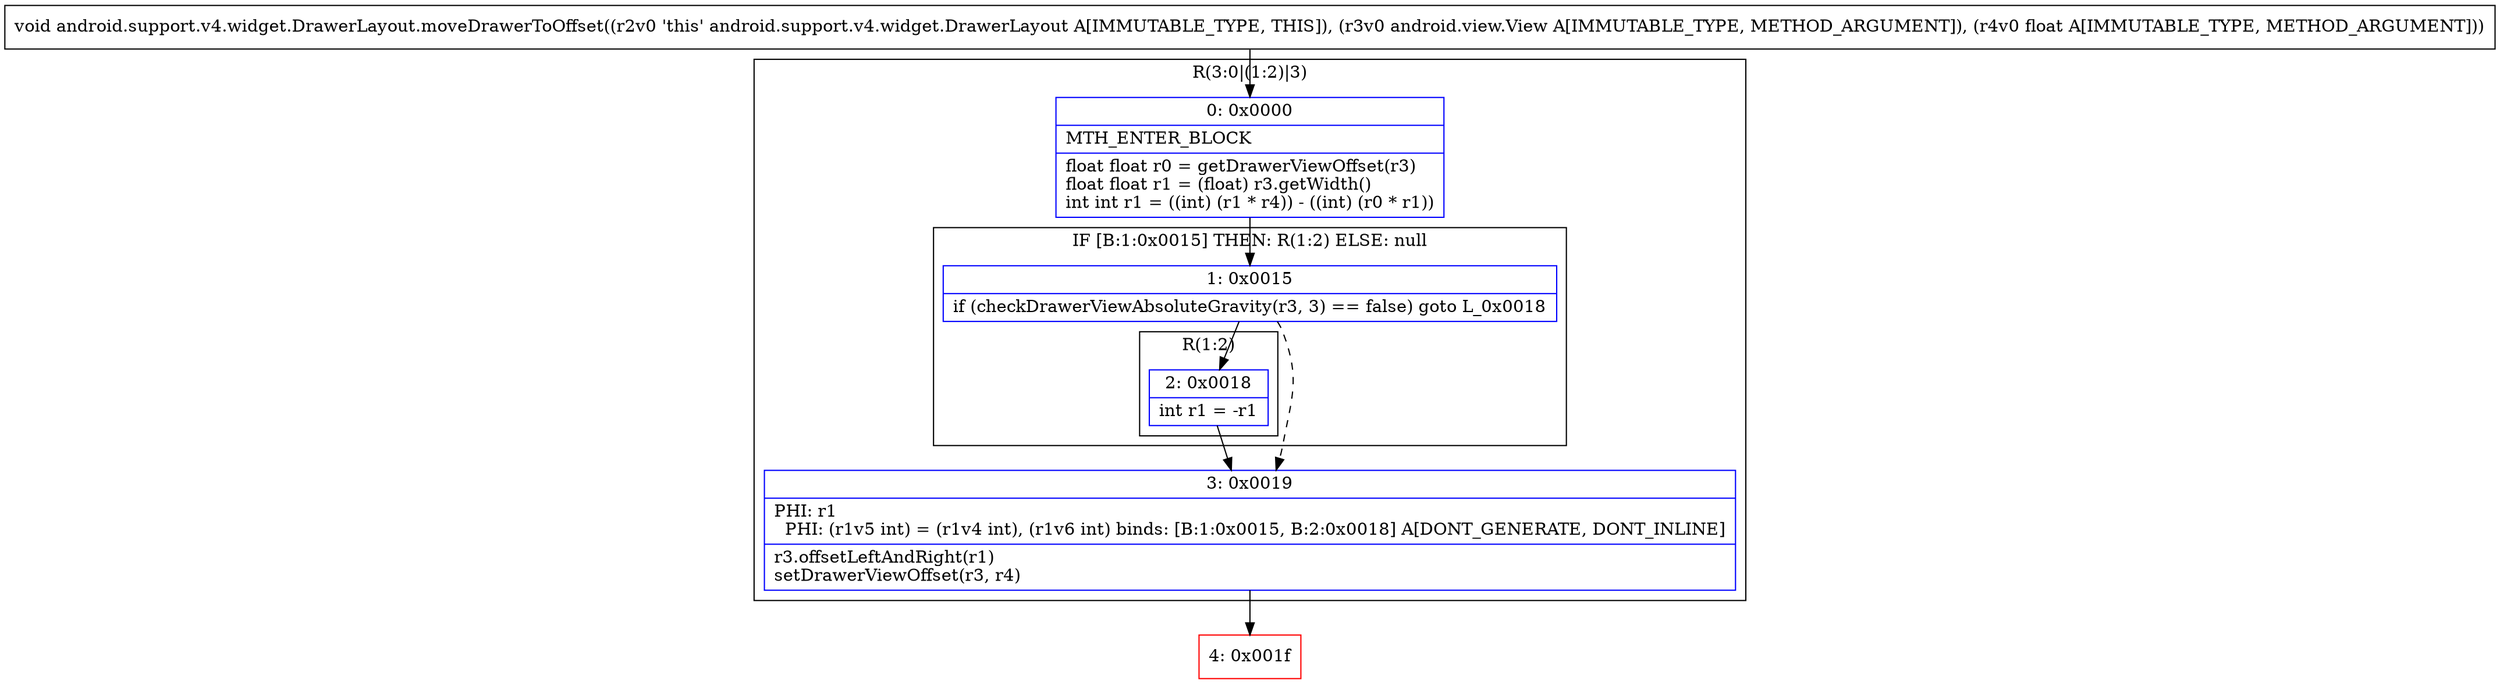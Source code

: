 digraph "CFG forandroid.support.v4.widget.DrawerLayout.moveDrawerToOffset(Landroid\/view\/View;F)V" {
subgraph cluster_Region_385720942 {
label = "R(3:0|(1:2)|3)";
node [shape=record,color=blue];
Node_0 [shape=record,label="{0\:\ 0x0000|MTH_ENTER_BLOCK\l|float float r0 = getDrawerViewOffset(r3)\lfloat float r1 = (float) r3.getWidth()\lint int r1 = ((int) (r1 * r4)) \- ((int) (r0 * r1))\l}"];
subgraph cluster_IfRegion_866828239 {
label = "IF [B:1:0x0015] THEN: R(1:2) ELSE: null";
node [shape=record,color=blue];
Node_1 [shape=record,label="{1\:\ 0x0015|if (checkDrawerViewAbsoluteGravity(r3, 3) == false) goto L_0x0018\l}"];
subgraph cluster_Region_1604355850 {
label = "R(1:2)";
node [shape=record,color=blue];
Node_2 [shape=record,label="{2\:\ 0x0018|int r1 = \-r1\l}"];
}
}
Node_3 [shape=record,label="{3\:\ 0x0019|PHI: r1 \l  PHI: (r1v5 int) = (r1v4 int), (r1v6 int) binds: [B:1:0x0015, B:2:0x0018] A[DONT_GENERATE, DONT_INLINE]\l|r3.offsetLeftAndRight(r1)\lsetDrawerViewOffset(r3, r4)\l}"];
}
Node_4 [shape=record,color=red,label="{4\:\ 0x001f}"];
MethodNode[shape=record,label="{void android.support.v4.widget.DrawerLayout.moveDrawerToOffset((r2v0 'this' android.support.v4.widget.DrawerLayout A[IMMUTABLE_TYPE, THIS]), (r3v0 android.view.View A[IMMUTABLE_TYPE, METHOD_ARGUMENT]), (r4v0 float A[IMMUTABLE_TYPE, METHOD_ARGUMENT])) }"];
MethodNode -> Node_0;
Node_0 -> Node_1;
Node_1 -> Node_2;
Node_1 -> Node_3[style=dashed];
Node_2 -> Node_3;
Node_3 -> Node_4;
}

